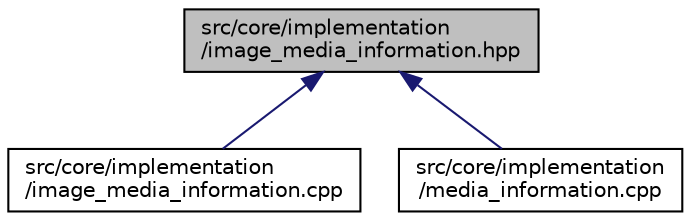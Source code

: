 digraph "src/core/implementation/image_media_information.hpp"
{
 // LATEX_PDF_SIZE
  edge [fontname="Helvetica",fontsize="10",labelfontname="Helvetica",labelfontsize="10"];
  node [fontname="Helvetica",fontsize="10",shape=record];
  Node1 [label="src/core/implementation\l/image_media_information.hpp",height=0.2,width=0.4,color="black", fillcolor="grey75", style="filled", fontcolor="black",tooltip=" "];
  Node1 -> Node2 [dir="back",color="midnightblue",fontsize="10",style="solid",fontname="Helvetica"];
  Node2 [label="src/core/implementation\l/image_media_information.cpp",height=0.2,width=0.4,color="black", fillcolor="white", style="filled",URL="$image__media__information_8cpp.html",tooltip=" "];
  Node1 -> Node3 [dir="back",color="midnightblue",fontsize="10",style="solid",fontname="Helvetica"];
  Node3 [label="src/core/implementation\l/media_information.cpp",height=0.2,width=0.4,color="black", fillcolor="white", style="filled",URL="$media__information_8cpp.html",tooltip=" "];
}
